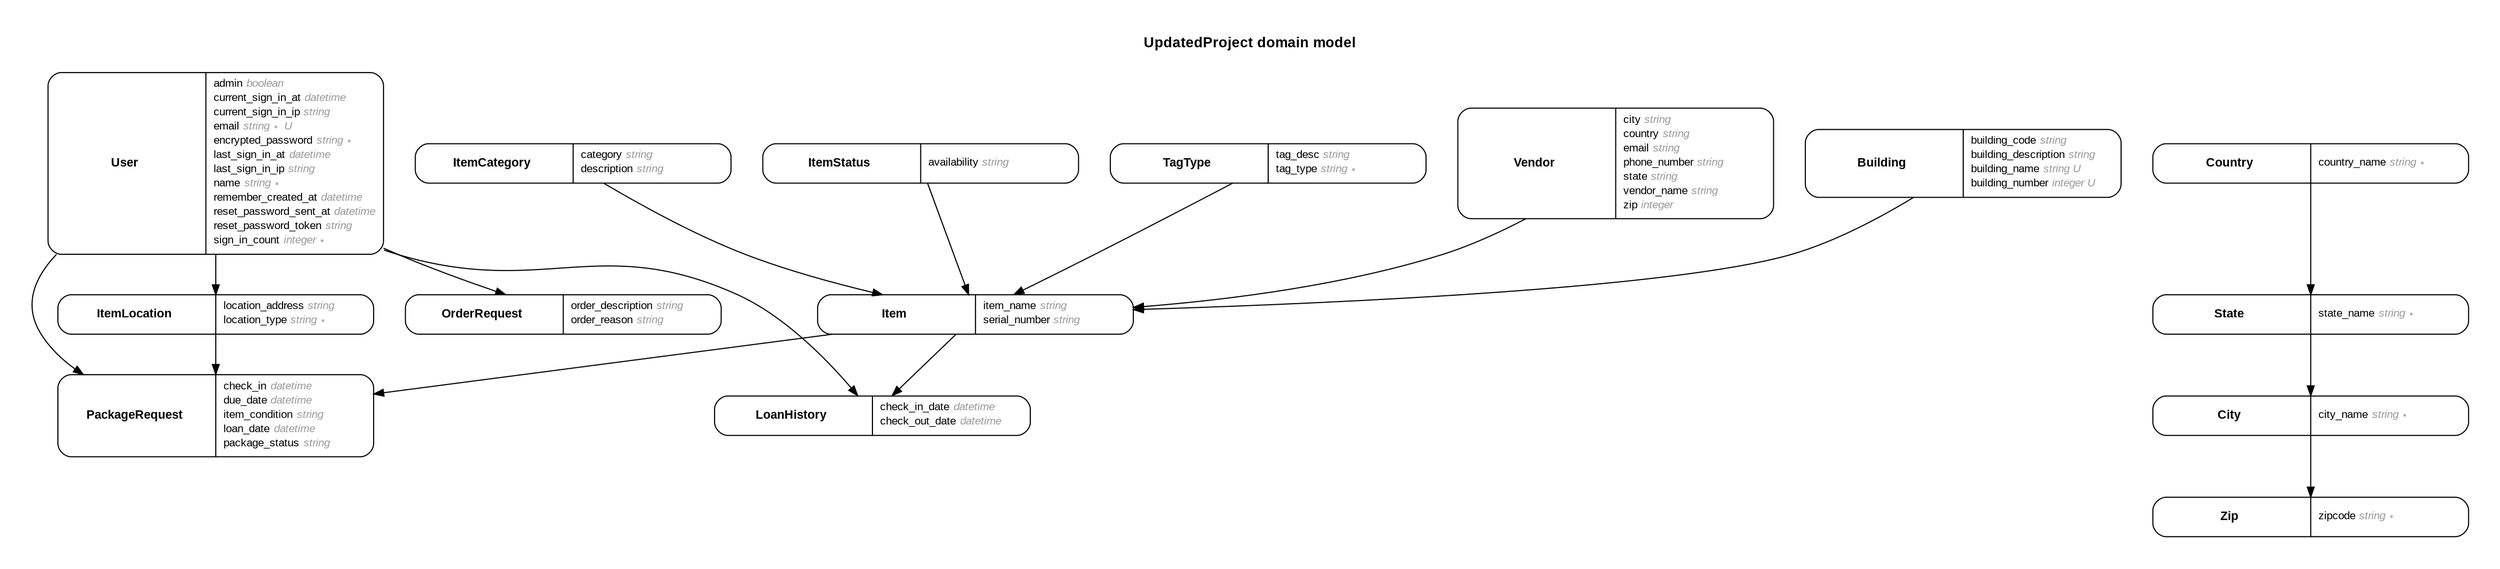 digraph UpdatedProject {
rankdir = "LR";
ranksep = "0.5";
nodesep = "0.4";
pad = "0.4,0.4";
margin = "0,0";
concentrate = "true";
labelloc = "t";
fontsize = "13";
fontname = "Arial Bold";
node[ shape  =  "Mrecord" , fontsize  =  "10" , fontname  =  "Arial" , margin  =  "0.07,0.05" , penwidth  =  "1.0"];
edge[ fontname  =  "Arial" , fontsize  =  "7" , dir  =  "both" , arrowsize  =  "0.9" , penwidth  =  "1.0" , labelangle  =  "32" , labeldistance  =  "1.8"];
rankdir = "TB";
label = "UpdatedProject domain model\n\n";
m_Building [label = <<table border="0" align="center" cellspacing="0.5" cellpadding="0" width="134">
  <tr><td align="center" valign="bottom" width="130"><font face="Arial Bold" point-size="11">Building</font></td></tr>
</table>
|
<table border="0" align="left" cellspacing="2" cellpadding="0" width="134">
  <tr><td align="left" width="130" port="building_code">building_code <font face="Arial Italic" color="grey60">string</font></td></tr>
  <tr><td align="left" width="130" port="building_description">building_description <font face="Arial Italic" color="grey60">string</font></td></tr>
  <tr><td align="left" width="130" port="building_name">building_name <font face="Arial Italic" color="grey60">string U</font></td></tr>
  <tr><td align="left" width="130" port="building_number">building_number <font face="Arial Italic" color="grey60">integer U</font></td></tr>
</table>
>];
m_City [label = <<table border="0" align="center" cellspacing="0.5" cellpadding="0" width="134">
  <tr><td align="center" valign="bottom" width="130"><font face="Arial Bold" point-size="11">City</font></td></tr>
</table>
|
<table border="0" align="left" cellspacing="2" cellpadding="0" width="134">
  <tr><td align="left" width="130" port="city_name">city_name <font face="Arial Italic" color="grey60">string ∗</font></td></tr>
</table>
>];
m_Country [label = <<table border="0" align="center" cellspacing="0.5" cellpadding="0" width="134">
  <tr><td align="center" valign="bottom" width="130"><font face="Arial Bold" point-size="11">Country</font></td></tr>
</table>
|
<table border="0" align="left" cellspacing="2" cellpadding="0" width="134">
  <tr><td align="left" width="130" port="country_name">country_name <font face="Arial Italic" color="grey60">string ∗</font></td></tr>
</table>
>];
m_Item [label = <<table border="0" align="center" cellspacing="0.5" cellpadding="0" width="134">
  <tr><td align="center" valign="bottom" width="130"><font face="Arial Bold" point-size="11">Item</font></td></tr>
</table>
|
<table border="0" align="left" cellspacing="2" cellpadding="0" width="134">
  <tr><td align="left" width="130" port="item_name">item_name <font face="Arial Italic" color="grey60">string</font></td></tr>
  <tr><td align="left" width="130" port="serial_number">serial_number <font face="Arial Italic" color="grey60">string</font></td></tr>
</table>
>];
m_ItemCategory [label = <<table border="0" align="center" cellspacing="0.5" cellpadding="0" width="134">
  <tr><td align="center" valign="bottom" width="130"><font face="Arial Bold" point-size="11">ItemCategory</font></td></tr>
</table>
|
<table border="0" align="left" cellspacing="2" cellpadding="0" width="134">
  <tr><td align="left" width="130" port="category">category <font face="Arial Italic" color="grey60">string</font></td></tr>
  <tr><td align="left" width="130" port="description">description <font face="Arial Italic" color="grey60">string</font></td></tr>
</table>
>];
m_ItemLocation [label = <<table border="0" align="center" cellspacing="0.5" cellpadding="0" width="134">
  <tr><td align="center" valign="bottom" width="130"><font face="Arial Bold" point-size="11">ItemLocation</font></td></tr>
</table>
|
<table border="0" align="left" cellspacing="2" cellpadding="0" width="134">
  <tr><td align="left" width="130" port="location_address">location_address <font face="Arial Italic" color="grey60">string</font></td></tr>
  <tr><td align="left" width="130" port="location_type">location_type <font face="Arial Italic" color="grey60">string ∗</font></td></tr>
</table>
>];
m_ItemStatus [label = <<table border="0" align="center" cellspacing="0.5" cellpadding="0" width="134">
  <tr><td align="center" valign="bottom" width="130"><font face="Arial Bold" point-size="11">ItemStatus</font></td></tr>
</table>
|
<table border="0" align="left" cellspacing="2" cellpadding="0" width="134">
  <tr><td align="left" width="130" port="availability">availability <font face="Arial Italic" color="grey60">string</font></td></tr>
</table>
>];
m_LoanHistory [label = <<table border="0" align="center" cellspacing="0.5" cellpadding="0" width="134">
  <tr><td align="center" valign="bottom" width="130"><font face="Arial Bold" point-size="11">LoanHistory</font></td></tr>
</table>
|
<table border="0" align="left" cellspacing="2" cellpadding="0" width="134">
  <tr><td align="left" width="130" port="check_in_date">check_in_date <font face="Arial Italic" color="grey60">datetime</font></td></tr>
  <tr><td align="left" width="130" port="check_out_date">check_out_date <font face="Arial Italic" color="grey60">datetime</font></td></tr>
</table>
>];
m_OrderRequest [label = <<table border="0" align="center" cellspacing="0.5" cellpadding="0" width="134">
  <tr><td align="center" valign="bottom" width="130"><font face="Arial Bold" point-size="11">OrderRequest</font></td></tr>
</table>
|
<table border="0" align="left" cellspacing="2" cellpadding="0" width="134">
  <tr><td align="left" width="130" port="order_description">order_description <font face="Arial Italic" color="grey60">string</font></td></tr>
  <tr><td align="left" width="130" port="order_reason">order_reason <font face="Arial Italic" color="grey60">string</font></td></tr>
</table>
>];
m_PackageRequest [label = <<table border="0" align="center" cellspacing="0.5" cellpadding="0" width="134">
  <tr><td align="center" valign="bottom" width="130"><font face="Arial Bold" point-size="11">PackageRequest</font></td></tr>
</table>
|
<table border="0" align="left" cellspacing="2" cellpadding="0" width="134">
  <tr><td align="left" width="130" port="check_in">check_in <font face="Arial Italic" color="grey60">datetime</font></td></tr>
  <tr><td align="left" width="130" port="due_date">due_date <font face="Arial Italic" color="grey60">datetime</font></td></tr>
  <tr><td align="left" width="130" port="item_condition">item_condition <font face="Arial Italic" color="grey60">string</font></td></tr>
  <tr><td align="left" width="130" port="loan_date">loan_date <font face="Arial Italic" color="grey60">datetime</font></td></tr>
  <tr><td align="left" width="130" port="package_status">package_status <font face="Arial Italic" color="grey60">string</font></td></tr>
</table>
>];
m_State [label = <<table border="0" align="center" cellspacing="0.5" cellpadding="0" width="134">
  <tr><td align="center" valign="bottom" width="130"><font face="Arial Bold" point-size="11">State</font></td></tr>
</table>
|
<table border="0" align="left" cellspacing="2" cellpadding="0" width="134">
  <tr><td align="left" width="130" port="state_name">state_name <font face="Arial Italic" color="grey60">string ∗</font></td></tr>
</table>
>];
m_TagType [label = <<table border="0" align="center" cellspacing="0.5" cellpadding="0" width="134">
  <tr><td align="center" valign="bottom" width="130"><font face="Arial Bold" point-size="11">TagType</font></td></tr>
</table>
|
<table border="0" align="left" cellspacing="2" cellpadding="0" width="134">
  <tr><td align="left" width="130" port="tag_desc">tag_desc <font face="Arial Italic" color="grey60">string</font></td></tr>
  <tr><td align="left" width="130" port="tag_type">tag_type <font face="Arial Italic" color="grey60">string ∗</font></td></tr>
</table>
>];
m_User [label = <<table border="0" align="center" cellspacing="0.5" cellpadding="0" width="134">
  <tr><td align="center" valign="bottom" width="130"><font face="Arial Bold" point-size="11">User</font></td></tr>
</table>
|
<table border="0" align="left" cellspacing="2" cellpadding="0" width="134">
  <tr><td align="left" width="130" port="admin">admin <font face="Arial Italic" color="grey60">boolean</font></td></tr>
  <tr><td align="left" width="130" port="current_sign_in_at">current_sign_in_at <font face="Arial Italic" color="grey60">datetime</font></td></tr>
  <tr><td align="left" width="130" port="current_sign_in_ip">current_sign_in_ip <font face="Arial Italic" color="grey60">string</font></td></tr>
  <tr><td align="left" width="130" port="email">email <font face="Arial Italic" color="grey60">string ∗ U</font></td></tr>
  <tr><td align="left" width="130" port="encrypted_password">encrypted_password <font face="Arial Italic" color="grey60">string ∗</font></td></tr>
  <tr><td align="left" width="130" port="last_sign_in_at">last_sign_in_at <font face="Arial Italic" color="grey60">datetime</font></td></tr>
  <tr><td align="left" width="130" port="last_sign_in_ip">last_sign_in_ip <font face="Arial Italic" color="grey60">string</font></td></tr>
  <tr><td align="left" width="130" port="name">name <font face="Arial Italic" color="grey60">string ∗</font></td></tr>
  <tr><td align="left" width="130" port="remember_created_at">remember_created_at <font face="Arial Italic" color="grey60">datetime</font></td></tr>
  <tr><td align="left" width="130" port="reset_password_sent_at">reset_password_sent_at <font face="Arial Italic" color="grey60">datetime</font></td></tr>
  <tr><td align="left" width="130" port="reset_password_token">reset_password_token <font face="Arial Italic" color="grey60">string</font></td></tr>
  <tr><td align="left" width="130" port="sign_in_count">sign_in_count <font face="Arial Italic" color="grey60">integer ∗</font></td></tr>
</table>
>];
m_Vendor [label = <<table border="0" align="center" cellspacing="0.5" cellpadding="0" width="134">
  <tr><td align="center" valign="bottom" width="130"><font face="Arial Bold" point-size="11">Vendor</font></td></tr>
</table>
|
<table border="0" align="left" cellspacing="2" cellpadding="0" width="134">
  <tr><td align="left" width="130" port="city">city <font face="Arial Italic" color="grey60">string</font></td></tr>
  <tr><td align="left" width="130" port="country">country <font face="Arial Italic" color="grey60">string</font></td></tr>
  <tr><td align="left" width="130" port="email">email <font face="Arial Italic" color="grey60">string</font></td></tr>
  <tr><td align="left" width="130" port="phone_number">phone_number <font face="Arial Italic" color="grey60">string</font></td></tr>
  <tr><td align="left" width="130" port="state">state <font face="Arial Italic" color="grey60">string</font></td></tr>
  <tr><td align="left" width="130" port="vendor_name">vendor_name <font face="Arial Italic" color="grey60">string</font></td></tr>
  <tr><td align="left" width="130" port="zip">zip <font face="Arial Italic" color="grey60">integer</font></td></tr>
</table>
>];
m_Zip [label = <<table border="0" align="center" cellspacing="0.5" cellpadding="0" width="134">
  <tr><td align="center" valign="bottom" width="130"><font face="Arial Bold" point-size="11">Zip</font></td></tr>
</table>
|
<table border="0" align="left" cellspacing="2" cellpadding="0" width="134">
  <tr><td align="left" width="130" port="zipcode">zipcode <font face="Arial Italic" color="grey60">string ∗</font></td></tr>
</table>
>];
  m_User -> m_OrderRequest [arrowhead = "normal", arrowtail = "none", weight = "2"];
  m_User -> m_LoanHistory [arrowhead = "normal", arrowtail = "none", weight = "2"];
  m_User -> m_PackageRequest [arrowhead = "normal", arrowtail = "none", weight = "2"];
  m_User -> m_ItemLocation [arrowhead = "normal", arrowtail = "none", weight = "2"];
  m_Building -> m_Item [arrowhead = "normal", arrowtail = "none", weight = "2"];
  m_City -> m_Zip [arrowhead = "normal", arrowtail = "none", weight = "2"];
  m_State -> m_City [arrowhead = "normal", arrowtail = "none", weight = "2"];
  m_Country -> m_State [arrowhead = "normal", arrowtail = "none", weight = "2"];
  m_Item -> m_LoanHistory [arrowhead = "normal", arrowtail = "none", weight = "2"];
  m_Item -> m_PackageRequest [arrowhead = "normal", arrowtail = "none", weight = "2"];
  m_TagType -> m_Item [arrowhead = "normal", arrowtail = "none", weight = "2"];
  m_Vendor -> m_Item [arrowhead = "normal", arrowtail = "none", weight = "2"];
  m_ItemStatus -> m_Item [arrowhead = "normal", arrowtail = "none", weight = "2"];
  m_ItemCategory -> m_Item [arrowhead = "normal", arrowtail = "none", weight = "2"];
  m_ItemLocation -> m_PackageRequest [arrowhead = "normal", arrowtail = "none", weight = "2"];
}
